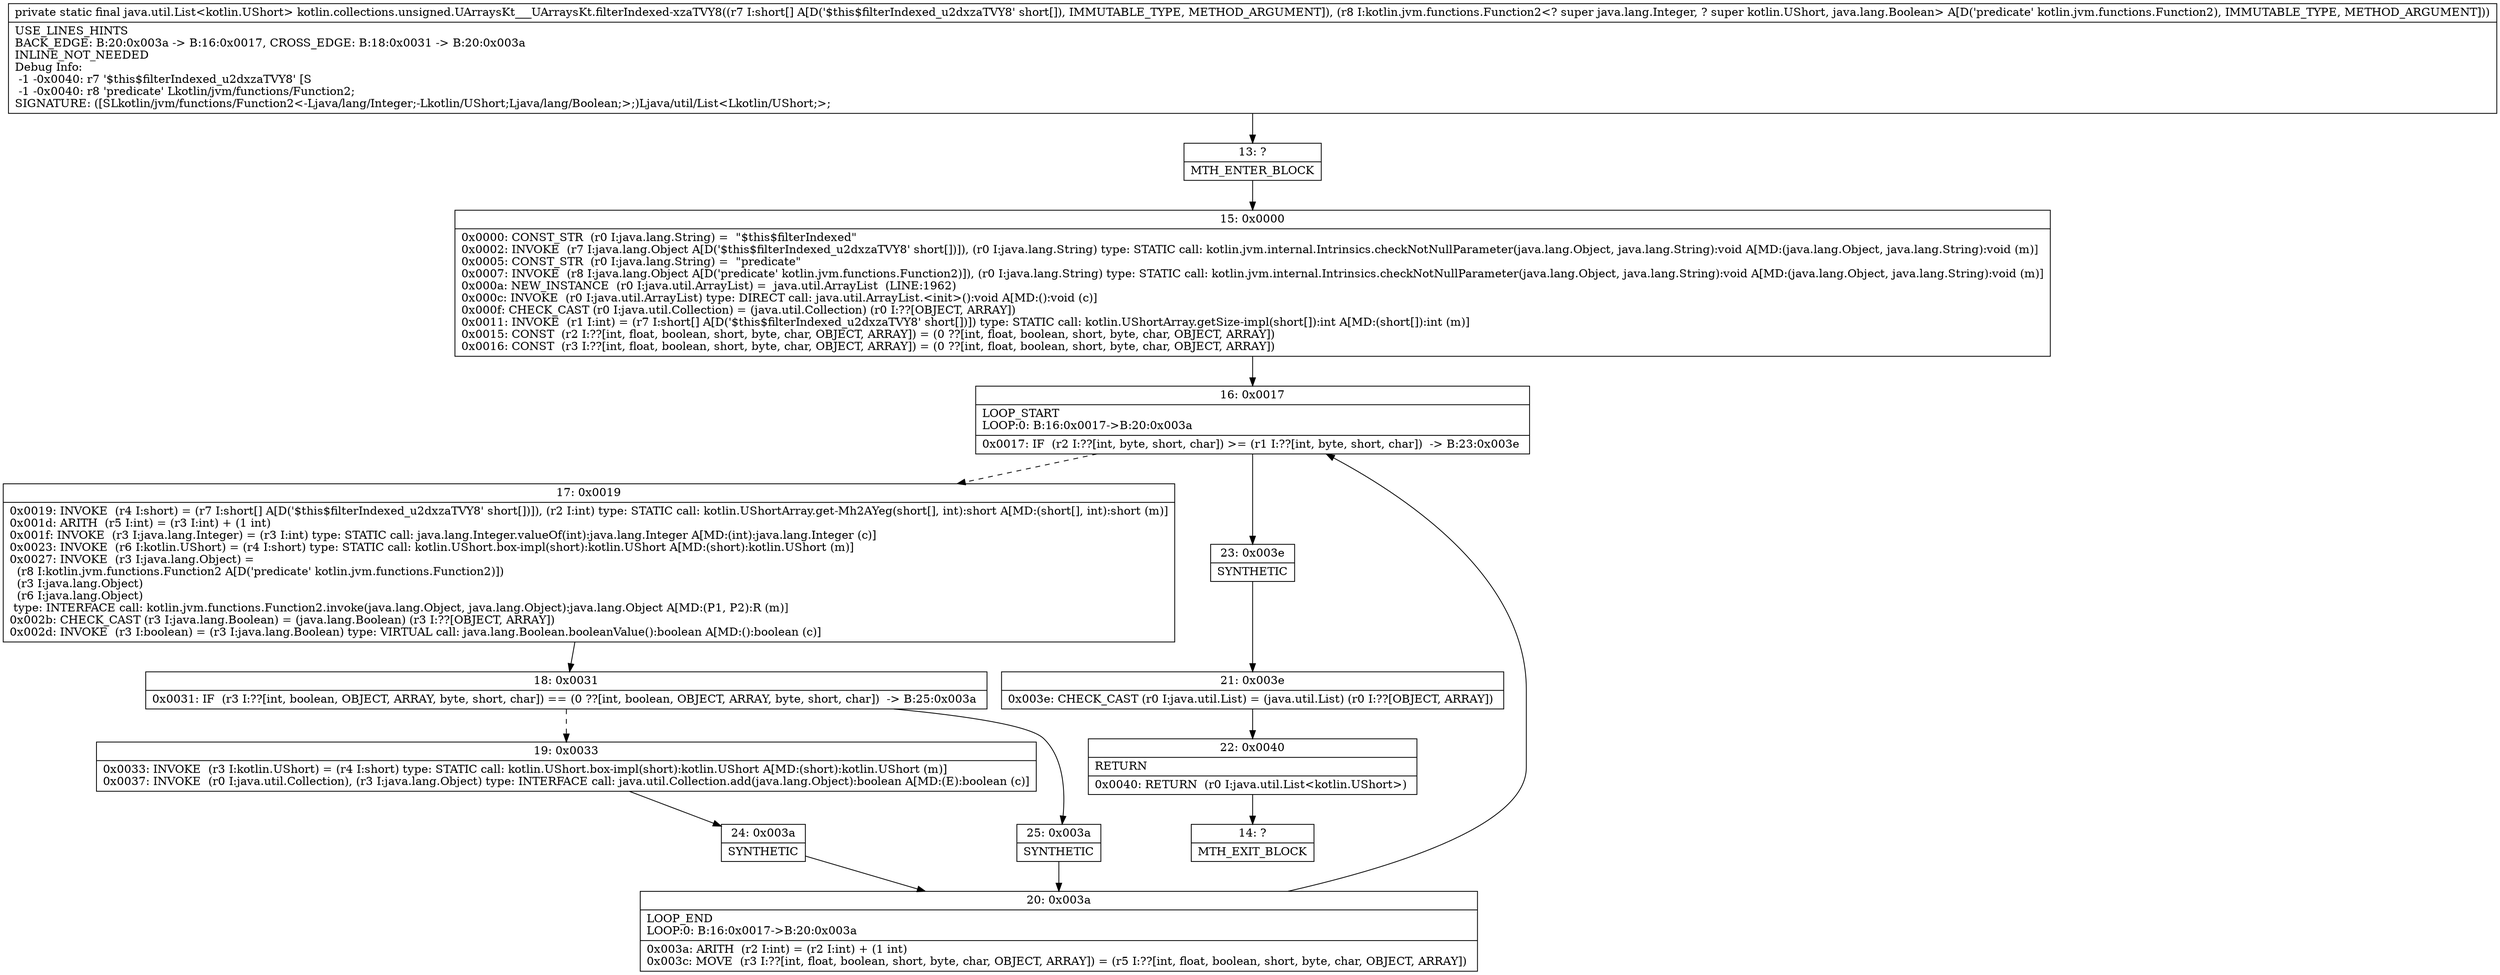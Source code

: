 digraph "CFG forkotlin.collections.unsigned.UArraysKt___UArraysKt.filterIndexed\-xzaTVY8([SLkotlin\/jvm\/functions\/Function2;)Ljava\/util\/List;" {
Node_13 [shape=record,label="{13\:\ ?|MTH_ENTER_BLOCK\l}"];
Node_15 [shape=record,label="{15\:\ 0x0000|0x0000: CONST_STR  (r0 I:java.lang.String) =  \"$this$filterIndexed\" \l0x0002: INVOKE  (r7 I:java.lang.Object A[D('$this$filterIndexed_u2dxzaTVY8' short[])]), (r0 I:java.lang.String) type: STATIC call: kotlin.jvm.internal.Intrinsics.checkNotNullParameter(java.lang.Object, java.lang.String):void A[MD:(java.lang.Object, java.lang.String):void (m)]\l0x0005: CONST_STR  (r0 I:java.lang.String) =  \"predicate\" \l0x0007: INVOKE  (r8 I:java.lang.Object A[D('predicate' kotlin.jvm.functions.Function2)]), (r0 I:java.lang.String) type: STATIC call: kotlin.jvm.internal.Intrinsics.checkNotNullParameter(java.lang.Object, java.lang.String):void A[MD:(java.lang.Object, java.lang.String):void (m)]\l0x000a: NEW_INSTANCE  (r0 I:java.util.ArrayList) =  java.util.ArrayList  (LINE:1962)\l0x000c: INVOKE  (r0 I:java.util.ArrayList) type: DIRECT call: java.util.ArrayList.\<init\>():void A[MD:():void (c)]\l0x000f: CHECK_CAST (r0 I:java.util.Collection) = (java.util.Collection) (r0 I:??[OBJECT, ARRAY]) \l0x0011: INVOKE  (r1 I:int) = (r7 I:short[] A[D('$this$filterIndexed_u2dxzaTVY8' short[])]) type: STATIC call: kotlin.UShortArray.getSize\-impl(short[]):int A[MD:(short[]):int (m)]\l0x0015: CONST  (r2 I:??[int, float, boolean, short, byte, char, OBJECT, ARRAY]) = (0 ??[int, float, boolean, short, byte, char, OBJECT, ARRAY]) \l0x0016: CONST  (r3 I:??[int, float, boolean, short, byte, char, OBJECT, ARRAY]) = (0 ??[int, float, boolean, short, byte, char, OBJECT, ARRAY]) \l}"];
Node_16 [shape=record,label="{16\:\ 0x0017|LOOP_START\lLOOP:0: B:16:0x0017\-\>B:20:0x003a\l|0x0017: IF  (r2 I:??[int, byte, short, char]) \>= (r1 I:??[int, byte, short, char])  \-\> B:23:0x003e \l}"];
Node_17 [shape=record,label="{17\:\ 0x0019|0x0019: INVOKE  (r4 I:short) = (r7 I:short[] A[D('$this$filterIndexed_u2dxzaTVY8' short[])]), (r2 I:int) type: STATIC call: kotlin.UShortArray.get\-Mh2AYeg(short[], int):short A[MD:(short[], int):short (m)]\l0x001d: ARITH  (r5 I:int) = (r3 I:int) + (1 int) \l0x001f: INVOKE  (r3 I:java.lang.Integer) = (r3 I:int) type: STATIC call: java.lang.Integer.valueOf(int):java.lang.Integer A[MD:(int):java.lang.Integer (c)]\l0x0023: INVOKE  (r6 I:kotlin.UShort) = (r4 I:short) type: STATIC call: kotlin.UShort.box\-impl(short):kotlin.UShort A[MD:(short):kotlin.UShort (m)]\l0x0027: INVOKE  (r3 I:java.lang.Object) = \l  (r8 I:kotlin.jvm.functions.Function2 A[D('predicate' kotlin.jvm.functions.Function2)])\l  (r3 I:java.lang.Object)\l  (r6 I:java.lang.Object)\l type: INTERFACE call: kotlin.jvm.functions.Function2.invoke(java.lang.Object, java.lang.Object):java.lang.Object A[MD:(P1, P2):R (m)]\l0x002b: CHECK_CAST (r3 I:java.lang.Boolean) = (java.lang.Boolean) (r3 I:??[OBJECT, ARRAY]) \l0x002d: INVOKE  (r3 I:boolean) = (r3 I:java.lang.Boolean) type: VIRTUAL call: java.lang.Boolean.booleanValue():boolean A[MD:():boolean (c)]\l}"];
Node_18 [shape=record,label="{18\:\ 0x0031|0x0031: IF  (r3 I:??[int, boolean, OBJECT, ARRAY, byte, short, char]) == (0 ??[int, boolean, OBJECT, ARRAY, byte, short, char])  \-\> B:25:0x003a \l}"];
Node_19 [shape=record,label="{19\:\ 0x0033|0x0033: INVOKE  (r3 I:kotlin.UShort) = (r4 I:short) type: STATIC call: kotlin.UShort.box\-impl(short):kotlin.UShort A[MD:(short):kotlin.UShort (m)]\l0x0037: INVOKE  (r0 I:java.util.Collection), (r3 I:java.lang.Object) type: INTERFACE call: java.util.Collection.add(java.lang.Object):boolean A[MD:(E):boolean (c)]\l}"];
Node_24 [shape=record,label="{24\:\ 0x003a|SYNTHETIC\l}"];
Node_20 [shape=record,label="{20\:\ 0x003a|LOOP_END\lLOOP:0: B:16:0x0017\-\>B:20:0x003a\l|0x003a: ARITH  (r2 I:int) = (r2 I:int) + (1 int) \l0x003c: MOVE  (r3 I:??[int, float, boolean, short, byte, char, OBJECT, ARRAY]) = (r5 I:??[int, float, boolean, short, byte, char, OBJECT, ARRAY]) \l}"];
Node_25 [shape=record,label="{25\:\ 0x003a|SYNTHETIC\l}"];
Node_23 [shape=record,label="{23\:\ 0x003e|SYNTHETIC\l}"];
Node_21 [shape=record,label="{21\:\ 0x003e|0x003e: CHECK_CAST (r0 I:java.util.List) = (java.util.List) (r0 I:??[OBJECT, ARRAY]) \l}"];
Node_22 [shape=record,label="{22\:\ 0x0040|RETURN\l|0x0040: RETURN  (r0 I:java.util.List\<kotlin.UShort\>) \l}"];
Node_14 [shape=record,label="{14\:\ ?|MTH_EXIT_BLOCK\l}"];
MethodNode[shape=record,label="{private static final java.util.List\<kotlin.UShort\> kotlin.collections.unsigned.UArraysKt___UArraysKt.filterIndexed\-xzaTVY8((r7 I:short[] A[D('$this$filterIndexed_u2dxzaTVY8' short[]), IMMUTABLE_TYPE, METHOD_ARGUMENT]), (r8 I:kotlin.jvm.functions.Function2\<? super java.lang.Integer, ? super kotlin.UShort, java.lang.Boolean\> A[D('predicate' kotlin.jvm.functions.Function2), IMMUTABLE_TYPE, METHOD_ARGUMENT]))  | USE_LINES_HINTS\lBACK_EDGE: B:20:0x003a \-\> B:16:0x0017, CROSS_EDGE: B:18:0x0031 \-\> B:20:0x003a\lINLINE_NOT_NEEDED\lDebug Info:\l  \-1 \-0x0040: r7 '$this$filterIndexed_u2dxzaTVY8' [S\l  \-1 \-0x0040: r8 'predicate' Lkotlin\/jvm\/functions\/Function2;\lSIGNATURE: ([SLkotlin\/jvm\/functions\/Function2\<\-Ljava\/lang\/Integer;\-Lkotlin\/UShort;Ljava\/lang\/Boolean;\>;)Ljava\/util\/List\<Lkotlin\/UShort;\>;\l}"];
MethodNode -> Node_13;Node_13 -> Node_15;
Node_15 -> Node_16;
Node_16 -> Node_17[style=dashed];
Node_16 -> Node_23;
Node_17 -> Node_18;
Node_18 -> Node_19[style=dashed];
Node_18 -> Node_25;
Node_19 -> Node_24;
Node_24 -> Node_20;
Node_20 -> Node_16;
Node_25 -> Node_20;
Node_23 -> Node_21;
Node_21 -> Node_22;
Node_22 -> Node_14;
}

